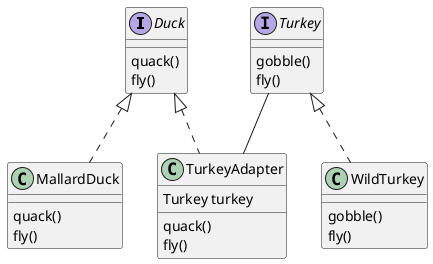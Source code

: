 @startuml

interface Duck {
	{method} quack()
	{method} fly()
}

class MallardDuck {
	{method} quack()
	{method} fly()
}

interface Turkey {
	{method} gobble()
	{method} fly()
}

class WildTurkey {
	{method} gobble()
	{method} fly()
}

class TurkeyAdapter {
	Turkey turkey 
	{method} quack()
	{method} fly()
}


Turkey <|.. WildTurkey
Duck <|.. MallardDuck
Duck <|.. TurkeyAdapter
Turkey -- TurkeyAdapter

@enduml

